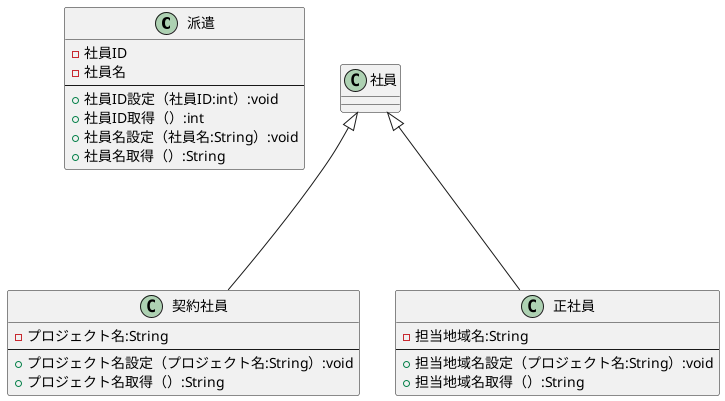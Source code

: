 @startuml 演習3-1
class 派遣 {
- 社員ID
- 社員名
---
+ 社員ID設定（社員ID:int）:void
+ 社員ID取得（）:int
+ 社員名設定（社員名:String）:void
+ 社員名取得（）:String
}
class 契約社員 {
- プロジェクト名:String
---
+ プロジェクト名設定（プロジェクト名:String）:void
+ プロジェクト名取得（）:String
}
class 正社員 {
- 担当地域名:String
---
+ 担当地域名設定（プロジェクト名:String）:void
+ 担当地域名取得（）:String
}
社員 <|--down- 契約社員
社員 <|--down- 正社員
@enduml
